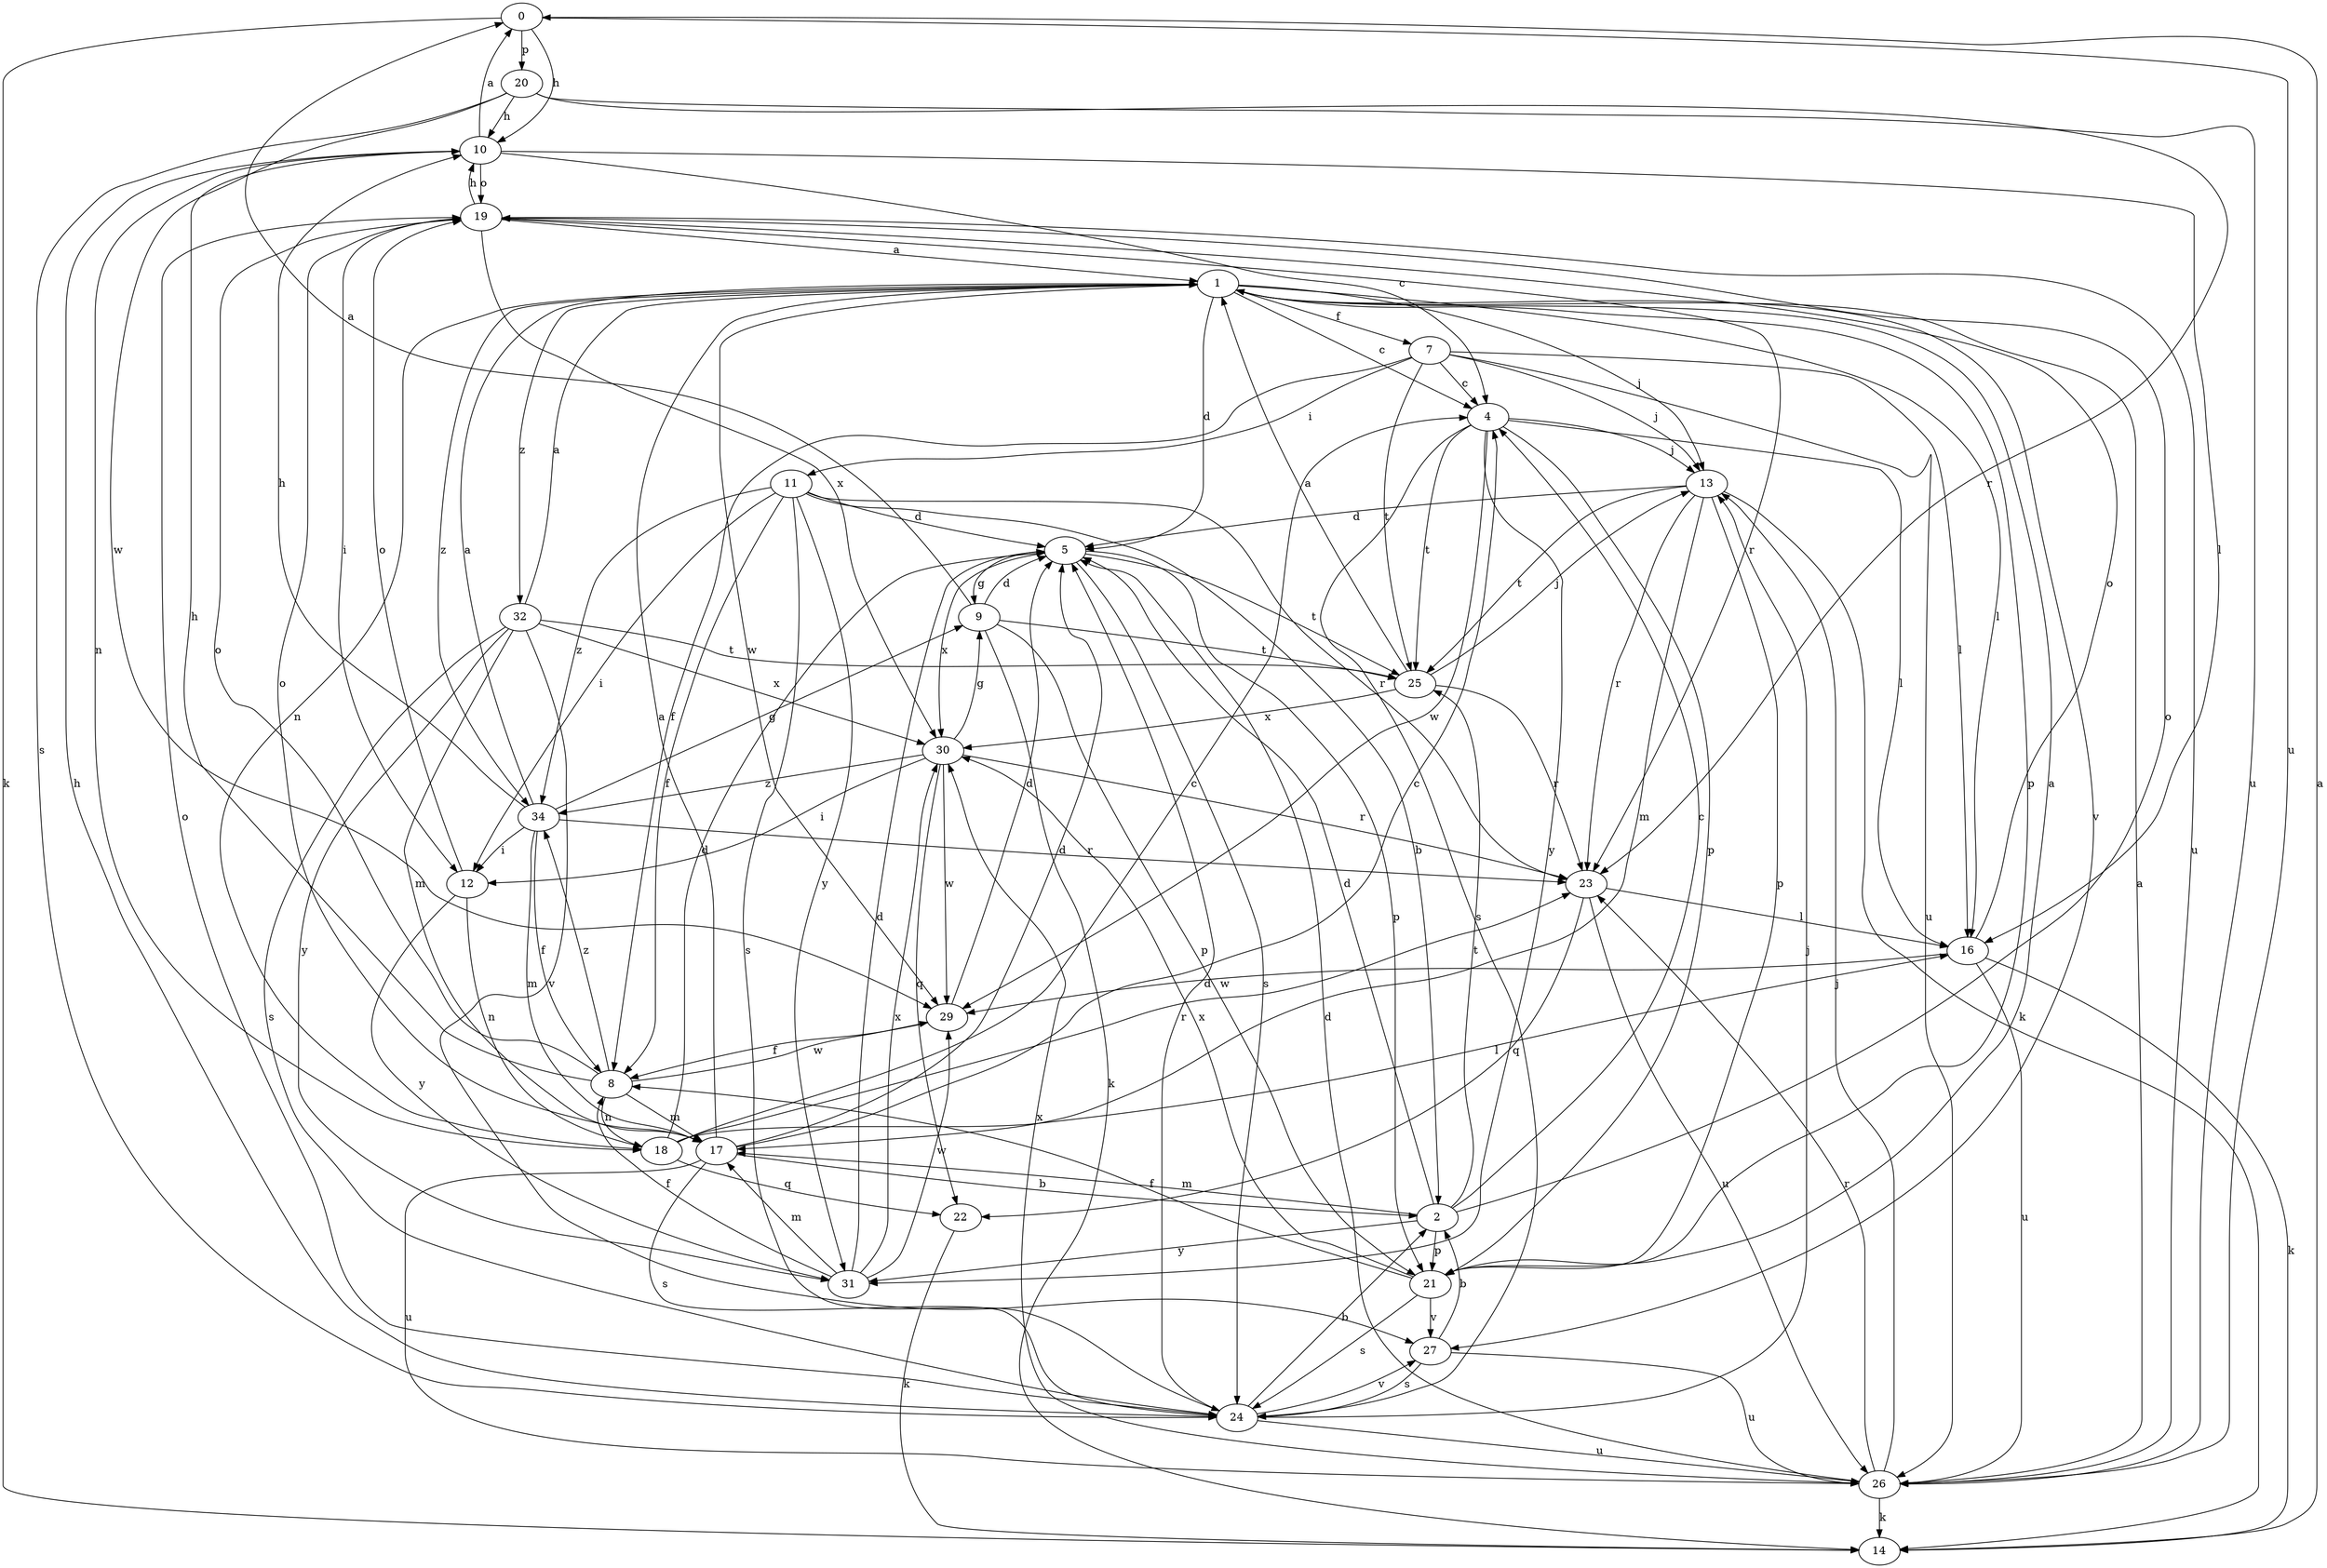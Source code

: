 strict digraph  {
0;
1;
2;
4;
5;
7;
8;
9;
10;
11;
12;
13;
14;
16;
17;
18;
19;
20;
21;
22;
23;
24;
25;
26;
27;
29;
30;
31;
32;
34;
0 -> 10  [label=h];
0 -> 14  [label=k];
0 -> 20  [label=p];
0 -> 26  [label=u];
1 -> 4  [label=c];
1 -> 5  [label=d];
1 -> 7  [label=f];
1 -> 13  [label=j];
1 -> 16  [label=l];
1 -> 18  [label=n];
1 -> 21  [label=p];
1 -> 27  [label=v];
1 -> 29  [label=w];
1 -> 32  [label=z];
1 -> 34  [label=z];
2 -> 4  [label=c];
2 -> 5  [label=d];
2 -> 17  [label=m];
2 -> 19  [label=o];
2 -> 21  [label=p];
2 -> 25  [label=t];
2 -> 31  [label=y];
4 -> 13  [label=j];
4 -> 16  [label=l];
4 -> 21  [label=p];
4 -> 24  [label=s];
4 -> 25  [label=t];
4 -> 29  [label=w];
4 -> 31  [label=y];
5 -> 9  [label=g];
5 -> 21  [label=p];
5 -> 24  [label=s];
5 -> 25  [label=t];
5 -> 30  [label=x];
7 -> 4  [label=c];
7 -> 8  [label=f];
7 -> 11  [label=i];
7 -> 13  [label=j];
7 -> 16  [label=l];
7 -> 25  [label=t];
7 -> 26  [label=u];
8 -> 10  [label=h];
8 -> 17  [label=m];
8 -> 18  [label=n];
8 -> 19  [label=o];
8 -> 29  [label=w];
8 -> 34  [label=z];
9 -> 0  [label=a];
9 -> 5  [label=d];
9 -> 14  [label=k];
9 -> 21  [label=p];
9 -> 25  [label=t];
10 -> 0  [label=a];
10 -> 4  [label=c];
10 -> 16  [label=l];
10 -> 18  [label=n];
10 -> 19  [label=o];
11 -> 2  [label=b];
11 -> 5  [label=d];
11 -> 8  [label=f];
11 -> 12  [label=i];
11 -> 23  [label=r];
11 -> 24  [label=s];
11 -> 31  [label=y];
11 -> 34  [label=z];
12 -> 18  [label=n];
12 -> 19  [label=o];
12 -> 31  [label=y];
13 -> 5  [label=d];
13 -> 14  [label=k];
13 -> 17  [label=m];
13 -> 21  [label=p];
13 -> 23  [label=r];
13 -> 25  [label=t];
14 -> 0  [label=a];
16 -> 14  [label=k];
16 -> 19  [label=o];
16 -> 26  [label=u];
16 -> 29  [label=w];
17 -> 1  [label=a];
17 -> 2  [label=b];
17 -> 4  [label=c];
17 -> 5  [label=d];
17 -> 19  [label=o];
17 -> 24  [label=s];
17 -> 26  [label=u];
18 -> 4  [label=c];
18 -> 5  [label=d];
18 -> 16  [label=l];
18 -> 22  [label=q];
18 -> 23  [label=r];
19 -> 1  [label=a];
19 -> 10  [label=h];
19 -> 12  [label=i];
19 -> 23  [label=r];
19 -> 26  [label=u];
19 -> 30  [label=x];
20 -> 10  [label=h];
20 -> 23  [label=r];
20 -> 24  [label=s];
20 -> 26  [label=u];
20 -> 29  [label=w];
21 -> 1  [label=a];
21 -> 8  [label=f];
21 -> 24  [label=s];
21 -> 27  [label=v];
21 -> 30  [label=x];
22 -> 14  [label=k];
23 -> 16  [label=l];
23 -> 22  [label=q];
23 -> 26  [label=u];
24 -> 2  [label=b];
24 -> 5  [label=d];
24 -> 10  [label=h];
24 -> 13  [label=j];
24 -> 19  [label=o];
24 -> 26  [label=u];
24 -> 27  [label=v];
25 -> 1  [label=a];
25 -> 13  [label=j];
25 -> 23  [label=r];
25 -> 30  [label=x];
26 -> 1  [label=a];
26 -> 5  [label=d];
26 -> 13  [label=j];
26 -> 14  [label=k];
26 -> 23  [label=r];
26 -> 30  [label=x];
27 -> 2  [label=b];
27 -> 24  [label=s];
27 -> 26  [label=u];
29 -> 5  [label=d];
29 -> 8  [label=f];
30 -> 9  [label=g];
30 -> 12  [label=i];
30 -> 22  [label=q];
30 -> 23  [label=r];
30 -> 29  [label=w];
30 -> 34  [label=z];
31 -> 5  [label=d];
31 -> 8  [label=f];
31 -> 17  [label=m];
31 -> 29  [label=w];
31 -> 30  [label=x];
32 -> 1  [label=a];
32 -> 17  [label=m];
32 -> 24  [label=s];
32 -> 25  [label=t];
32 -> 27  [label=v];
32 -> 30  [label=x];
32 -> 31  [label=y];
34 -> 1  [label=a];
34 -> 8  [label=f];
34 -> 9  [label=g];
34 -> 10  [label=h];
34 -> 12  [label=i];
34 -> 17  [label=m];
34 -> 23  [label=r];
}
